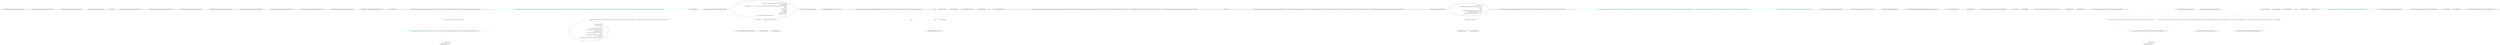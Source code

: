 digraph  {
n0 [cluster="Humanizer.Tests.CasingTests.ApplyCaseTitle(string, string)", label="Entry Humanizer.Tests.CasingTests.ApplyCaseTitle(string, string)", span="12-12"];
n1 [cluster="Humanizer.Tests.CasingTests.ApplyCaseTitle(string, string)", label="Assert.Equal(expectedOutput, input.ApplyCase(LetterCasing.Title))", span="14-14"];
n2 [cluster="Humanizer.Tests.CasingTests.ApplyCaseTitle(string, string)", label="Exit Humanizer.Tests.CasingTests.ApplyCaseTitle(string, string)", span="12-12"];
n3 [cluster="string.ApplyCase(Humanizer.LetterCasing)", label="Entry string.ApplyCase(Humanizer.LetterCasing)", span="15-15"];
n4 [cluster="Unk.Equal", label="Entry Unk.Equal", span=""];
n5 [cluster="Humanizer.Tests.CasingTests.ApplyCaseLower(string, string)", label="Entry Humanizer.Tests.CasingTests.ApplyCaseLower(string, string)", span="22-22"];
n6 [cluster="Humanizer.Tests.CasingTests.ApplyCaseLower(string, string)", label="Assert.Equal(expectedOutput, input.ApplyCase(LetterCasing.LowerCase))", span="24-24"];
n7 [cluster="Humanizer.Tests.CasingTests.ApplyCaseLower(string, string)", label="Exit Humanizer.Tests.CasingTests.ApplyCaseLower(string, string)", span="22-22"];
n8 [cluster="Humanizer.Tests.CasingTests.ApplyCaseSentence(string, string)", label="Entry Humanizer.Tests.CasingTests.ApplyCaseSentence(string, string)", span="31-31"];
n9 [cluster="Humanizer.Tests.CasingTests.ApplyCaseSentence(string, string)", label="Assert.Equal(expectedOutput, input.ApplyCase(LetterCasing.Sentence))", span="33-33"];
n10 [cluster="Humanizer.Tests.CasingTests.ApplyCaseSentence(string, string)", label="Exit Humanizer.Tests.CasingTests.ApplyCaseSentence(string, string)", span="31-31"];
n11 [cluster="Humanizer.Tests.CasingTests.ApplyCaseAllCaps(string, string)", label="Entry Humanizer.Tests.CasingTests.ApplyCaseAllCaps(string, string)", span="40-40"];
n12 [cluster="Humanizer.Tests.CasingTests.ApplyCaseAllCaps(string, string)", label="Assert.Equal(expectedOutput, input.ApplyCase(LetterCasing.AllCaps))", span="42-42"];
n13 [cluster="Humanizer.Tests.CasingTests.ApplyCaseAllCaps(string, string)", label="Exit Humanizer.Tests.CasingTests.ApplyCaseAllCaps(string, string)", span="40-40"];
m0_49 [cluster="Unk.SingleOrDefault", file="ReflectionHelper.cs", label="Entry Unk.SingleOrDefault", span=""];
m0_0 [cluster="CommandLine.Core.InstanceChooser.Choose(System.Collections.Generic.IEnumerable<System.Type>, System.Collections.Generic.IEnumerable<string>, System.StringComparer, System.Globalization.CultureInfo)", file="ReflectionHelper.cs", label="Entry CommandLine.Core.InstanceChooser.Choose(System.Collections.Generic.IEnumerable<System.Type>, System.Collections.Generic.IEnumerable<string>, System.StringComparer, System.Globalization.CultureInfo)", span="12-12"];
m0_2 [cluster="CommandLine.Core.InstanceChooser.Choose(System.Collections.Generic.IEnumerable<System.Type>, System.Collections.Generic.IEnumerable<string>, System.StringComparer, System.Globalization.CultureInfo)", color=green, community=0, file="ReflectionHelper.cs", label="Exit CommandLine.Core.InstanceChooser.Choose(System.Collections.Generic.IEnumerable<System.Type>, System.Collections.Generic.IEnumerable<string>, System.StringComparer, System.Globalization.CultureInfo)", prediction=0, span="12-12"];
m0_3 [cluster="CommandLine.Core.InstanceChooser.Choose(System.Func<System.Collections.Generic.IEnumerable<string>, System.Collections.Generic.IEnumerable<CommandLine.Core.OptionSpecification>, CommandLine.Core.StatePair<System.Collections.Generic.IEnumerable<CommandLine.Core.Token>>>, System.Collections.Generic.IEnumerable<System.Type>, System.Collections.Generic.IEnumerable<string>, System.StringComparer, System.Globalization.CultureInfo)", color=green, community=0, file="ReflectionHelper.cs", label="Entry CommandLine.Core.InstanceChooser.Choose(System.Func<System.Collections.Generic.IEnumerable<string>, System.Collections.Generic.IEnumerable<CommandLine.Core.OptionSpecification>, CommandLine.Core.StatePair<System.Collections.Generic.IEnumerable<CommandLine.Core.Token>>>, System.Collections.Generic.IEnumerable<System.Type>, System.Collections.Generic.IEnumerable<string>, System.StringComparer, System.Globalization.CultureInfo)", prediction=1, span="26-26"];
m0_4 [cluster="lambda expression", file="ReflectionHelper.cs", label="Entry lambda expression", span="19-19"];
m0_17 [cluster="CommandLine.Infrastructure.ReflectionHelper.GetAttribute<TAttribute>()", file="ReflectionHelper.cs", label="var attributes = assembly.GetCustomAttributes<TAttribute>().ToArray()", span="59-59"];
m0_25 [cluster="CommandLine.Core.InstanceChooser.MatchVerb(System.Func<System.Collections.Generic.IEnumerable<string>, System.Collections.Generic.IEnumerable<CommandLine.Core.OptionSpecification>, CommandLine.Core.StatePair<System.Collections.Generic.IEnumerable<CommandLine.Core.Token>>>, System.Collections.Generic.IEnumerable<System.Tuple<CommandLine.Core.Verb, System.Type>>, System.Collections.Generic.IEnumerable<string>, System.StringComparer, System.Globalization.CultureInfo)", file="ReflectionHelper.cs", label="return verbs.Any(a => nameComparer.Equals(a.Item1.Name, arguments.First()))\r\n                ? InstanceBuilder.Build(\r\n                    Maybe.Just<Func<object>>(() => verbs.Single(v => nameComparer.Equals(v.Item1.Name, arguments.First())).Item2.AutoDefault()),\r\n                    tokenizer,\r\n                    arguments.Skip(1),\r\n                    nameComparer,\r\n                    parsingCulture)\r\n                : new NotParsed<object>(\r\n                    verbs.Select(v => v.Item2),\r\n                    new[] { new BadVerbSelectedError(arguments.First()) });", span="55-64"];
m0_16 [cluster="CommandLine.Infrastructure.ReflectionHelper.GetAttribute<TAttribute>()", file="ReflectionHelper.cs", label="var assembly = GetExecutingOrEntryAssembly()", span="54-54"];
m0_57 [cluster="lambda expression", file="ReflectionHelper.cs", label="new HelpVerbRequestedError(v.Item1.Name, v.Item2, true)", span="76-76"];
m0_23 [cluster="CommandLine.Core.InstanceChooser.CreateHelpVerbRequestedError(System.Collections.Generic.IEnumerable<System.Tuple<CommandLine.Core.Verb, System.Type>>, string, System.StringComparer)", file="ReflectionHelper.cs", label="Entry CommandLine.Core.InstanceChooser.CreateHelpVerbRequestedError(System.Collections.Generic.IEnumerable<System.Tuple<CommandLine.Core.Verb, System.Type>>, string, System.StringComparer)", span="67-67"];
m0_60 [cluster="CommandLine.Infrastructure.ReflectionHelper.GetExecutingOrEntryAssembly()", file="ReflectionHelper.cs", label="System.StringComparer", span=""];
m0_59 [cluster="HelpVerbRequestedError.cstr", file="ReflectionHelper.cs", label="Entry HelpVerbRequestedError.cstr", span=""];
m0_58 [cluster="lambda expression", file="ReflectionHelper.cs", label="Exit lambda expression", span="76-76"];
m0_28 [cluster="CommandLine.Infrastructure.ReflectionHelper.GetAssemblyName()", file="ReflectionHelper.cs", label="return assembly.GetName().Name;", span="70-70"];
m0_26 [cluster="CommandLine.Core.InstanceChooser.MatchVerb(System.Func<System.Collections.Generic.IEnumerable<string>, System.Collections.Generic.IEnumerable<CommandLine.Core.OptionSpecification>, CommandLine.Core.StatePair<System.Collections.Generic.IEnumerable<CommandLine.Core.Token>>>, System.Collections.Generic.IEnumerable<System.Tuple<CommandLine.Core.Verb, System.Type>>, System.Collections.Generic.IEnumerable<string>, System.StringComparer, System.Globalization.CultureInfo)", file="ReflectionHelper.cs", label="Exit CommandLine.Core.InstanceChooser.MatchVerb(System.Func<System.Collections.Generic.IEnumerable<string>, System.Collections.Generic.IEnumerable<CommandLine.Core.OptionSpecification>, CommandLine.Core.StatePair<System.Collections.Generic.IEnumerable<CommandLine.Core.Token>>>, System.Collections.Generic.IEnumerable<System.Tuple<CommandLine.Core.Verb, System.Type>>, System.Collections.Generic.IEnumerable<string>, System.StringComparer, System.Globalization.CultureInfo)", span="48-48"];
m0_27 [cluster="Unk.Any", file="ReflectionHelper.cs", label="Entry Unk.Any", span=""];
m0_29 [cluster="CommandLine.Core.InstanceBuilder.Build<T>(CommandLine.Infrastructure.Maybe<System.Func<T>>, System.Func<System.Collections.Generic.IEnumerable<string>, System.Collections.Generic.IEnumerable<CommandLine.Core.OptionSpecification>, CommandLine.Core.StatePair<System.Collections.Generic.IEnumerable<CommandLine.Core.Token>>>, System.Collections.Generic.IEnumerable<string>, System.StringComparer, System.Globalization.CultureInfo)", file="ReflectionHelper.cs", label="Entry CommandLine.Core.InstanceBuilder.Build<T>(CommandLine.Infrastructure.Maybe<System.Func<T>>, System.Func<System.Collections.Generic.IEnumerable<string>, System.Collections.Generic.IEnumerable<CommandLine.Core.OptionSpecification>, CommandLine.Core.StatePair<System.Collections.Generic.IEnumerable<CommandLine.Core.Token>>>, System.Collections.Generic.IEnumerable<string>, System.StringComparer, System.Globalization.CultureInfo)", span="34-34"];
m0_30 [cluster="System.Reflection.Assembly.GetName()", file="ReflectionHelper.cs", label="Entry System.Reflection.Assembly.GetName()", span="0-0"];
m0_47 [cluster="CommandLine.Core.InstanceChooser.CreateHelpVerbRequestedError(System.Collections.Generic.IEnumerable<System.Tuple<CommandLine.Core.Verb, System.Type>>, string, System.StringComparer)", file="ReflectionHelper.cs", label="return verb.Length > 0\r\n                      ? verbs.SingleOrDefault(v => nameComparer.Equals(v.Item1.Name, verb))\r\n                             .ToMaybe()\r\n                             .Return(\r\n                                 v => new HelpVerbRequestedError(v.Item1.Name, v.Item2, true),\r\n                                 new HelpVerbRequestedError(null, null, false))\r\n                      : new HelpVerbRequestedError(null, null, false);", span="72-78"];
m0_48 [cluster="CommandLine.Core.InstanceChooser.CreateHelpVerbRequestedError(System.Collections.Generic.IEnumerable<System.Tuple<CommandLine.Core.Verb, System.Type>>, string, System.StringComparer)", file="ReflectionHelper.cs", label="Exit CommandLine.Core.InstanceChooser.CreateHelpVerbRequestedError(System.Collections.Generic.IEnumerable<System.Tuple<CommandLine.Core.Verb, System.Type>>, string, System.StringComparer)", span="67-67"];
m0_14 [cluster="CommandLine.Core.InstanceChooser.Choose(System.Func<System.Collections.Generic.IEnumerable<string>, System.Collections.Generic.IEnumerable<CommandLine.Core.OptionSpecification>, CommandLine.Core.StatePair<System.Collections.Generic.IEnumerable<CommandLine.Core.Token>>>, System.Collections.Generic.IEnumerable<System.Type>, System.Collections.Generic.IEnumerable<string>, System.StringComparer, System.Globalization.CultureInfo)", color=green, community=0, file="ReflectionHelper.cs", label="Exit CommandLine.Core.InstanceChooser.Choose(System.Func<System.Collections.Generic.IEnumerable<string>, System.Collections.Generic.IEnumerable<CommandLine.Core.OptionSpecification>, CommandLine.Core.StatePair<System.Collections.Generic.IEnumerable<CommandLine.Core.Token>>>, System.Collections.Generic.IEnumerable<System.Type>, System.Collections.Generic.IEnumerable<string>, System.StringComparer, System.Globalization.CultureInfo)", prediction=2, span="26-26"];
m0_13 [cluster="CommandLine.Core.InstanceChooser.Choose(System.Func<System.Collections.Generic.IEnumerable<string>, System.Collections.Generic.IEnumerable<CommandLine.Core.OptionSpecification>, CommandLine.Core.StatePair<System.Collections.Generic.IEnumerable<CommandLine.Core.Token>>>, System.Collections.Generic.IEnumerable<System.Type>, System.Collections.Generic.IEnumerable<string>, System.StringComparer, System.Globalization.CultureInfo)", file="ReflectionHelper.cs", label="return arguments.Empty()\r\n                ? new NotParsed<object>(\r\n                    types,\r\n                    new[] { new NoVerbSelectedError() })\r\n                : nameComparer.Equals(''help'', arguments.First())\r\n                   ? new NotParsed<object>(\r\n                       types, new[] { CreateHelpVerbRequestedError(\r\n                                        verbs,\r\n                                        arguments.Skip(1).SingleOrDefault() ?? string.Empty,\r\n                                        nameComparer) })\r\n                   : MatchVerb(tokenizer, verbs, arguments, nameComparer, parsingCulture);", span="35-45"];
m0_15 [cluster="CommandLine.Core.Verb.SelectFromTypes(System.Collections.Generic.IEnumerable<System.Type>)", color=green, community=0, file="ReflectionHelper.cs", label="Entry CommandLine.Core.Verb.SelectFromTypes(System.Collections.Generic.IEnumerable<System.Type>)", prediction=3, span="40-40"];
m0_18 [cluster="CommandLine.NoVerbSelectedError.NoVerbSelectedError()", file="ReflectionHelper.cs", label="Entry CommandLine.NoVerbSelectedError.NoVerbSelectedError()", span="406-406"];
m0_19 [cluster="System.Collections.Generic.IEnumerable<TSource>.First<TSource>()", file="ReflectionHelper.cs", label="Entry System.Collections.Generic.IEnumerable<TSource>.First<TSource>()", span="0-0"];
m0_32 [cluster="CommandLine.Infrastructure.ReflectionHelper.GetAssemblyVersion()", file="ReflectionHelper.cs", label="var assembly = GetExecutingOrEntryAssembly()", span="75-75"];
m0_51 [cluster="CommandLine.HelpVerbRequestedError.HelpVerbRequestedError(string, System.Type, bool)", file="ReflectionHelper.cs", label="Entry CommandLine.HelpVerbRequestedError.HelpVerbRequestedError(string, System.Type, bool)", span="368-368"];
m0_12 [cluster="CommandLine.Core.InstanceChooser.Choose(System.Func<System.Collections.Generic.IEnumerable<string>, System.Collections.Generic.IEnumerable<CommandLine.Core.OptionSpecification>, CommandLine.Core.StatePair<System.Collections.Generic.IEnumerable<CommandLine.Core.Token>>>, System.Collections.Generic.IEnumerable<System.Type>, System.Collections.Generic.IEnumerable<string>, System.StringComparer, System.Globalization.CultureInfo)", file="ReflectionHelper.cs", label="var verbs = Verb.SelectFromTypes(types)", span="33-33"];
m0_11 [cluster="lambda expression", color=green, community=0, file="ReflectionHelper.cs", label=attr, prediction=4, span="34-34"];
m0_35 [cluster="lambda expression", file="ReflectionHelper.cs", label="Exit lambda expression", span="55-55"];
m0_20 [cluster="System.Collections.Generic.IDictionary<TKey, TValue>.ContainsKey(TKey)", file="ReflectionHelper.cs", label="Entry System.Collections.Generic.IDictionary<TKey, TValue>.ContainsKey(TKey)", span="0-0"];
m0_39 [cluster="Unk.Single", file="ReflectionHelper.cs", label="Entry Unk.Single", span=""];
m0_50 [cluster="Unk.ToMaybe", file="ReflectionHelper.cs", label="Entry Unk.ToMaybe", span=""];
m0_21 [cluster="System.Collections.Generic.IEnumerable<TSource>.Skip<TSource>(int)", file="ReflectionHelper.cs", label="Entry System.Collections.Generic.IEnumerable<TSource>.Skip<TSource>(int)", span="0-0"];
m0_56 [cluster="lambda expression", file="ReflectionHelper.cs", label="Entry lambda expression", span="76-76"];
m0_6 [cluster="lambda expression", file="ReflectionHelper.cs", label="Exit lambda expression", span="19-19"];
m0_8 [cluster="lambda expression", file="ReflectionHelper.cs", label="Entry lambda expression", span="19-19"];
m0_10 [cluster="lambda expression", file="ReflectionHelper.cs", label="Exit lambda expression", span="19-19"];
m0_34 [cluster="CommandLine.Infrastructure.ReflectionHelper.GetAssemblyVersion()", file="ReflectionHelper.cs", label="Exit CommandLine.Infrastructure.ReflectionHelper.GetAssemblyVersion()", span="73-73"];
m0_37 [cluster="lambda expression", file="ReflectionHelper.cs", label="verbs.Single(v => nameComparer.Equals(v.Item1.Name, arguments.First())).Item2.AutoDefault()", span="57-57"];
m0_42 [cluster="lambda expression", file="ReflectionHelper.cs", label="nameComparer.Equals(v.Item1.Name, arguments.First())", span="57-57"];
m0_33 [cluster="CommandLine.Infrastructure.ReflectionHelper.GetAssemblyVersion()", file="ReflectionHelper.cs", label="return assembly.GetName().Version.ToStringInvariant();", span="76-76"];
m0_36 [cluster="lambda expression", file="ReflectionHelper.cs", label="Entry lambda expression", span="57-57"];
m0_44 [cluster="lambda expression", file="ReflectionHelper.cs", label="Entry lambda expression", span="63-63"];
m0_38 [cluster="lambda expression", file="ReflectionHelper.cs", label="Exit lambda expression", span="57-57"];
m0_41 [cluster="lambda expression", file="ReflectionHelper.cs", label="Entry lambda expression", span="57-57"];
m0_43 [cluster="lambda expression", file="ReflectionHelper.cs", label="Exit lambda expression", span="57-57"];
m0_45 [cluster="lambda expression", file="ReflectionHelper.cs", label="v.Item2", span="63-63"];
m0_46 [cluster="lambda expression", file="ReflectionHelper.cs", label="Exit lambda expression", span="63-63"];
m0_54 [cluster="lambda expression", file="ReflectionHelper.cs", label="nameComparer.Equals(v.Item1.Name, verb)", span="73-73"];
m0_53 [cluster="lambda expression", file="ReflectionHelper.cs", label="Entry lambda expression", span="73-73"];
m0_55 [cluster="lambda expression", file="ReflectionHelper.cs", label="Exit lambda expression", span="73-73"];
m0_7 [cluster="CommandLine.Core.Tokenizer.Tokenize(System.Collections.Generic.IEnumerable<string>, System.Func<string, bool>)", color=green, community=0, file="ReflectionHelper.cs", label="Entry CommandLine.Core.Tokenizer.Tokenize(System.Collections.Generic.IEnumerable<string>, System.Func<string, bool>)", prediction=5, span="11-11"];
m0_31 [cluster="CommandLine.Infrastructure.ReflectionHelper.GetAssemblyVersion()", file="ReflectionHelper.cs", label="Entry CommandLine.Infrastructure.ReflectionHelper.GetAssemblyVersion()", span="73-73"];
m0_62 [cluster="System.Reflection.Assembly.GetExecutingAssembly()", file="ReflectionHelper.cs", label="System.Collections.Generic.IEnumerable<string>", span=""];
m0_61 [cluster="System.Reflection.Assembly.GetEntryAssembly()", file="ReflectionHelper.cs", label="System.Collections.Generic.IEnumerable<CommandLine.Core.OptionSpecification>", span=""];
m0_52 [cluster="Unk.Return", file="ReflectionHelper.cs", label="Entry Unk.Return", span=""];
m0_24 [cluster="System.Reflection.Assembly.GetCustomAttributes<T>()", file="ReflectionHelper.cs", label="Entry System.Reflection.Assembly.GetCustomAttributes<T>()", span="0-0"];
m0_40 [cluster="Unk.AutoDefault", file="ReflectionHelper.cs", label="Entry Unk.AutoDefault", span=""];
m0_22 [cluster="System.Collections.Generic.IEnumerable<TSource>.SingleOrDefault<TSource>()", file="ReflectionHelper.cs", label="Entry System.Collections.Generic.IEnumerable<TSource>.SingleOrDefault<TSource>()", span="0-0"];
m0_63 [file="ReflectionHelper.cs", label="System.StringComparer", span=""];
m0_64 [file="ReflectionHelper.cs", label="System.Collections.Generic.IEnumerable<System.Tuple<CommandLine.Core.Verb, System.Type>>", span=""];
m0_65 [file="ReflectionHelper.cs", label=string, span=""];
m0_66 [file="ReflectionHelper.cs", label="System.StringComparer", span=""];
m0_0 -> m0_2  [color=green, key=1, label="System.Collections.Generic.IEnumerable<System.Attribute>", style=dashed];
m0_2 -> m0_8  [color=green, key=1, label="lambda expression", style=dashed];
m0_3 -> m0_13  [color=darkseagreen4, key=1, label="System.Func<System.Collections.Generic.IEnumerable<string>, System.Collections.Generic.IEnumerable<CommandLine.Core.OptionSpecification>, CommandLine.Core.StatePair<System.Collections.Generic.IEnumerable<CommandLine.Core.Token>>>", style=dashed];
m0_25 -> m0_33  [color=darkseagreen4, key=1, label="lambda expression", style=dashed];
m0_25 -> m0_36  [color=darkseagreen4, key=1, label="lambda expression", style=dashed];
m0_25 -> m0_44  [color=darkseagreen4, key=1, label="lambda expression", style=dashed];
m0_23 -> m0_54  [color=darkseagreen4, key=1, label=string, style=dashed];
m0_58 -> m0_58  [color=darkseagreen4, key=1, label=assembly, style=dashed];
m0_47 -> m0_53  [color=darkseagreen4, key=1, label="lambda expression", style=dashed];
m0_47 -> m0_56  [color=darkseagreen4, key=1, label="lambda expression", style=dashed];
m0_37 -> m0_41  [color=darkseagreen4, key=1, label="lambda expression", style=dashed];
m0_62 -> m0_34  [color=darkseagreen4, key=1, label="System.Collections.Generic.IEnumerable<string>", style=dashed];
m0_62 -> m0_37  [color=darkseagreen4, key=1, label="System.Collections.Generic.IEnumerable<string>", style=dashed];
m0_62 -> m0_42  [color=darkseagreen4, key=1, label="System.Collections.Generic.IEnumerable<string>", style=dashed];
m0_24 -> m0_34  [color=darkseagreen4, key=1, label="System.Collections.Generic.IEnumerable<string>", style=dashed];
m0_24 -> m0_37  [color=darkseagreen4, key=1, label="System.Collections.Generic.IEnumerable<System.Tuple<CommandLine.Core.Verb, System.Type>>", style=dashed];
m0_24 -> m0_42  [color=darkseagreen4, key=1, label="System.Collections.Generic.IEnumerable<string>", style=dashed];
m0_63 -> m0_34  [color=darkseagreen4, key=1, label="System.StringComparer", style=dashed];
m0_63 -> m0_37  [color=darkseagreen4, key=1, label="System.StringComparer", style=dashed];
m0_63 -> m0_42  [color=darkseagreen4, key=1, label="System.StringComparer", style=dashed];
m0_64 -> m0_37  [color=darkseagreen4, key=1, label="System.Collections.Generic.IEnumerable<System.Tuple<CommandLine.Core.Verb, System.Type>>", style=dashed];
m0_65 -> m0_54  [color=darkseagreen4, key=1, label=string, style=dashed];
m0_66 -> m0_54  [color=darkseagreen4, key=1, label="System.StringComparer", style=dashed];
}
